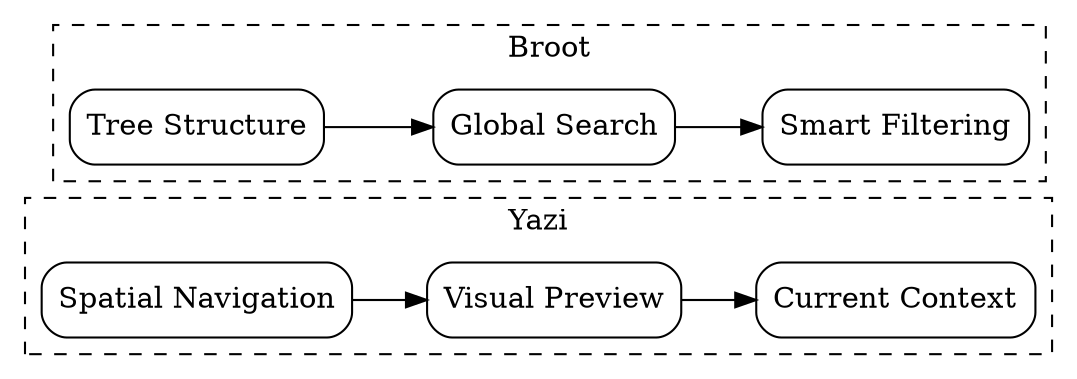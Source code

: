digraph G {
    rankdir=LR;
    node [shape=box, style=rounded];
    
    subgraph cluster_yazi {
        label="Yazi";
        style=dashed;
        
        y_nav [label="Spatial Navigation"];
        y_preview [label="Visual Preview"];
        y_context [label="Current Context"];
        
        y_nav -> y_preview;
        y_preview -> y_context;
    }
    
    subgraph cluster_broot {
        label="Broot";
        style=dashed;
        
        b_tree [label="Tree Structure"];
        b_search [label="Global Search"];
        b_filter [label="Smart Filtering"];
        
        b_tree -> b_search;
        b_search -> b_filter;
    }
    
}
